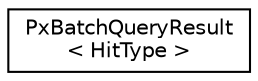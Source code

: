 digraph "Graphical Class Hierarchy"
{
  edge [fontname="Helvetica",fontsize="10",labelfontname="Helvetica",labelfontsize="10"];
  node [fontname="Helvetica",fontsize="10",shape=record];
  rankdir="LR";
  Node0 [label="PxBatchQueryResult\l\< HitType \>",height=0.2,width=0.4,color="black", fillcolor="white", style="filled",URL="$structPxBatchQueryResult.html",tooltip="Generic struct for receiving results of single query in a batch. Gets templated on hit type PxRaycast..."];
}
